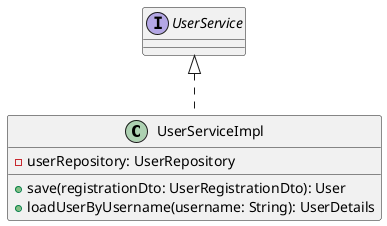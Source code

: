 @startuml
class UserServiceImpl [[java:edu.sru.thangiah.service.UserServiceImpl]] {
	-userRepository: UserRepository
	+save(registrationDto: UserRegistrationDto): User
	+loadUserByUsername(username: String): UserDetails
}
interface UserService {
}
UserService <|.. UserServiceImpl
@enduml